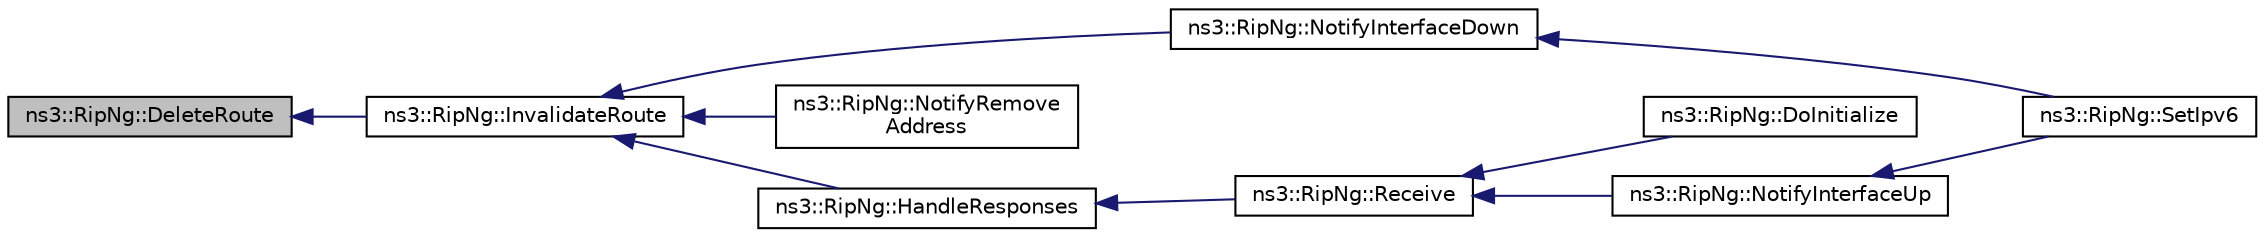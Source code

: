 digraph "ns3::RipNg::DeleteRoute"
{
  edge [fontname="Helvetica",fontsize="10",labelfontname="Helvetica",labelfontsize="10"];
  node [fontname="Helvetica",fontsize="10",shape=record];
  rankdir="LR";
  Node1 [label="ns3::RipNg::DeleteRoute",height=0.2,width=0.4,color="black", fillcolor="grey75", style="filled", fontcolor="black"];
  Node1 -> Node2 [dir="back",color="midnightblue",fontsize="10",style="solid"];
  Node2 [label="ns3::RipNg::InvalidateRoute",height=0.2,width=0.4,color="black", fillcolor="white", style="filled",URL="$da/d75/classns3_1_1RipNg.html#ae4fc1ca9ed948f3c028fd96fb016f7dd",tooltip="Invalidate a route. "];
  Node2 -> Node3 [dir="back",color="midnightblue",fontsize="10",style="solid"];
  Node3 [label="ns3::RipNg::NotifyInterfaceDown",height=0.2,width=0.4,color="black", fillcolor="white", style="filled",URL="$da/d75/classns3_1_1RipNg.html#a2031124814e8d817d0a40dddb7327a1b",tooltip="Notify when specified interface goes DOWN. "];
  Node3 -> Node4 [dir="back",color="midnightblue",fontsize="10",style="solid"];
  Node4 [label="ns3::RipNg::SetIpv6",height=0.2,width=0.4,color="black", fillcolor="white", style="filled",URL="$da/d75/classns3_1_1RipNg.html#acd8e0a2b2453a28ecd4154729e45d324",tooltip="Typically, invoked directly or indirectly from ns3::Ipv6::SetRoutingProtocol. "];
  Node2 -> Node5 [dir="back",color="midnightblue",fontsize="10",style="solid"];
  Node5 [label="ns3::RipNg::NotifyRemove\lAddress",height=0.2,width=0.4,color="black", fillcolor="white", style="filled",URL="$da/d75/classns3_1_1RipNg.html#a0658ff312aa09265ddc9ad8718789f0a",tooltip="Notify when specified interface add an address. "];
  Node2 -> Node6 [dir="back",color="midnightblue",fontsize="10",style="solid"];
  Node6 [label="ns3::RipNg::HandleResponses",height=0.2,width=0.4,color="black", fillcolor="white", style="filled",URL="$da/d75/classns3_1_1RipNg.html#ade057ef030dc8cd6479949e35315ed7b",tooltip="Handle RIPng responses. "];
  Node6 -> Node7 [dir="back",color="midnightblue",fontsize="10",style="solid"];
  Node7 [label="ns3::RipNg::Receive",height=0.2,width=0.4,color="black", fillcolor="white", style="filled",URL="$da/d75/classns3_1_1RipNg.html#ae8891520b5ae87abed2e2a15d50ba4d8",tooltip="Receive RIPng packets. "];
  Node7 -> Node8 [dir="back",color="midnightblue",fontsize="10",style="solid"];
  Node8 [label="ns3::RipNg::DoInitialize",height=0.2,width=0.4,color="black", fillcolor="white", style="filled",URL="$da/d75/classns3_1_1RipNg.html#a81a7056d4a1d1afc266181406f5dbf64"];
  Node7 -> Node9 [dir="back",color="midnightblue",fontsize="10",style="solid"];
  Node9 [label="ns3::RipNg::NotifyInterfaceUp",height=0.2,width=0.4,color="black", fillcolor="white", style="filled",URL="$da/d75/classns3_1_1RipNg.html#a588e191ae91316e498a8e5c84a9c77fb",tooltip="Notify when specified interface goes UP. "];
  Node9 -> Node4 [dir="back",color="midnightblue",fontsize="10",style="solid"];
}
